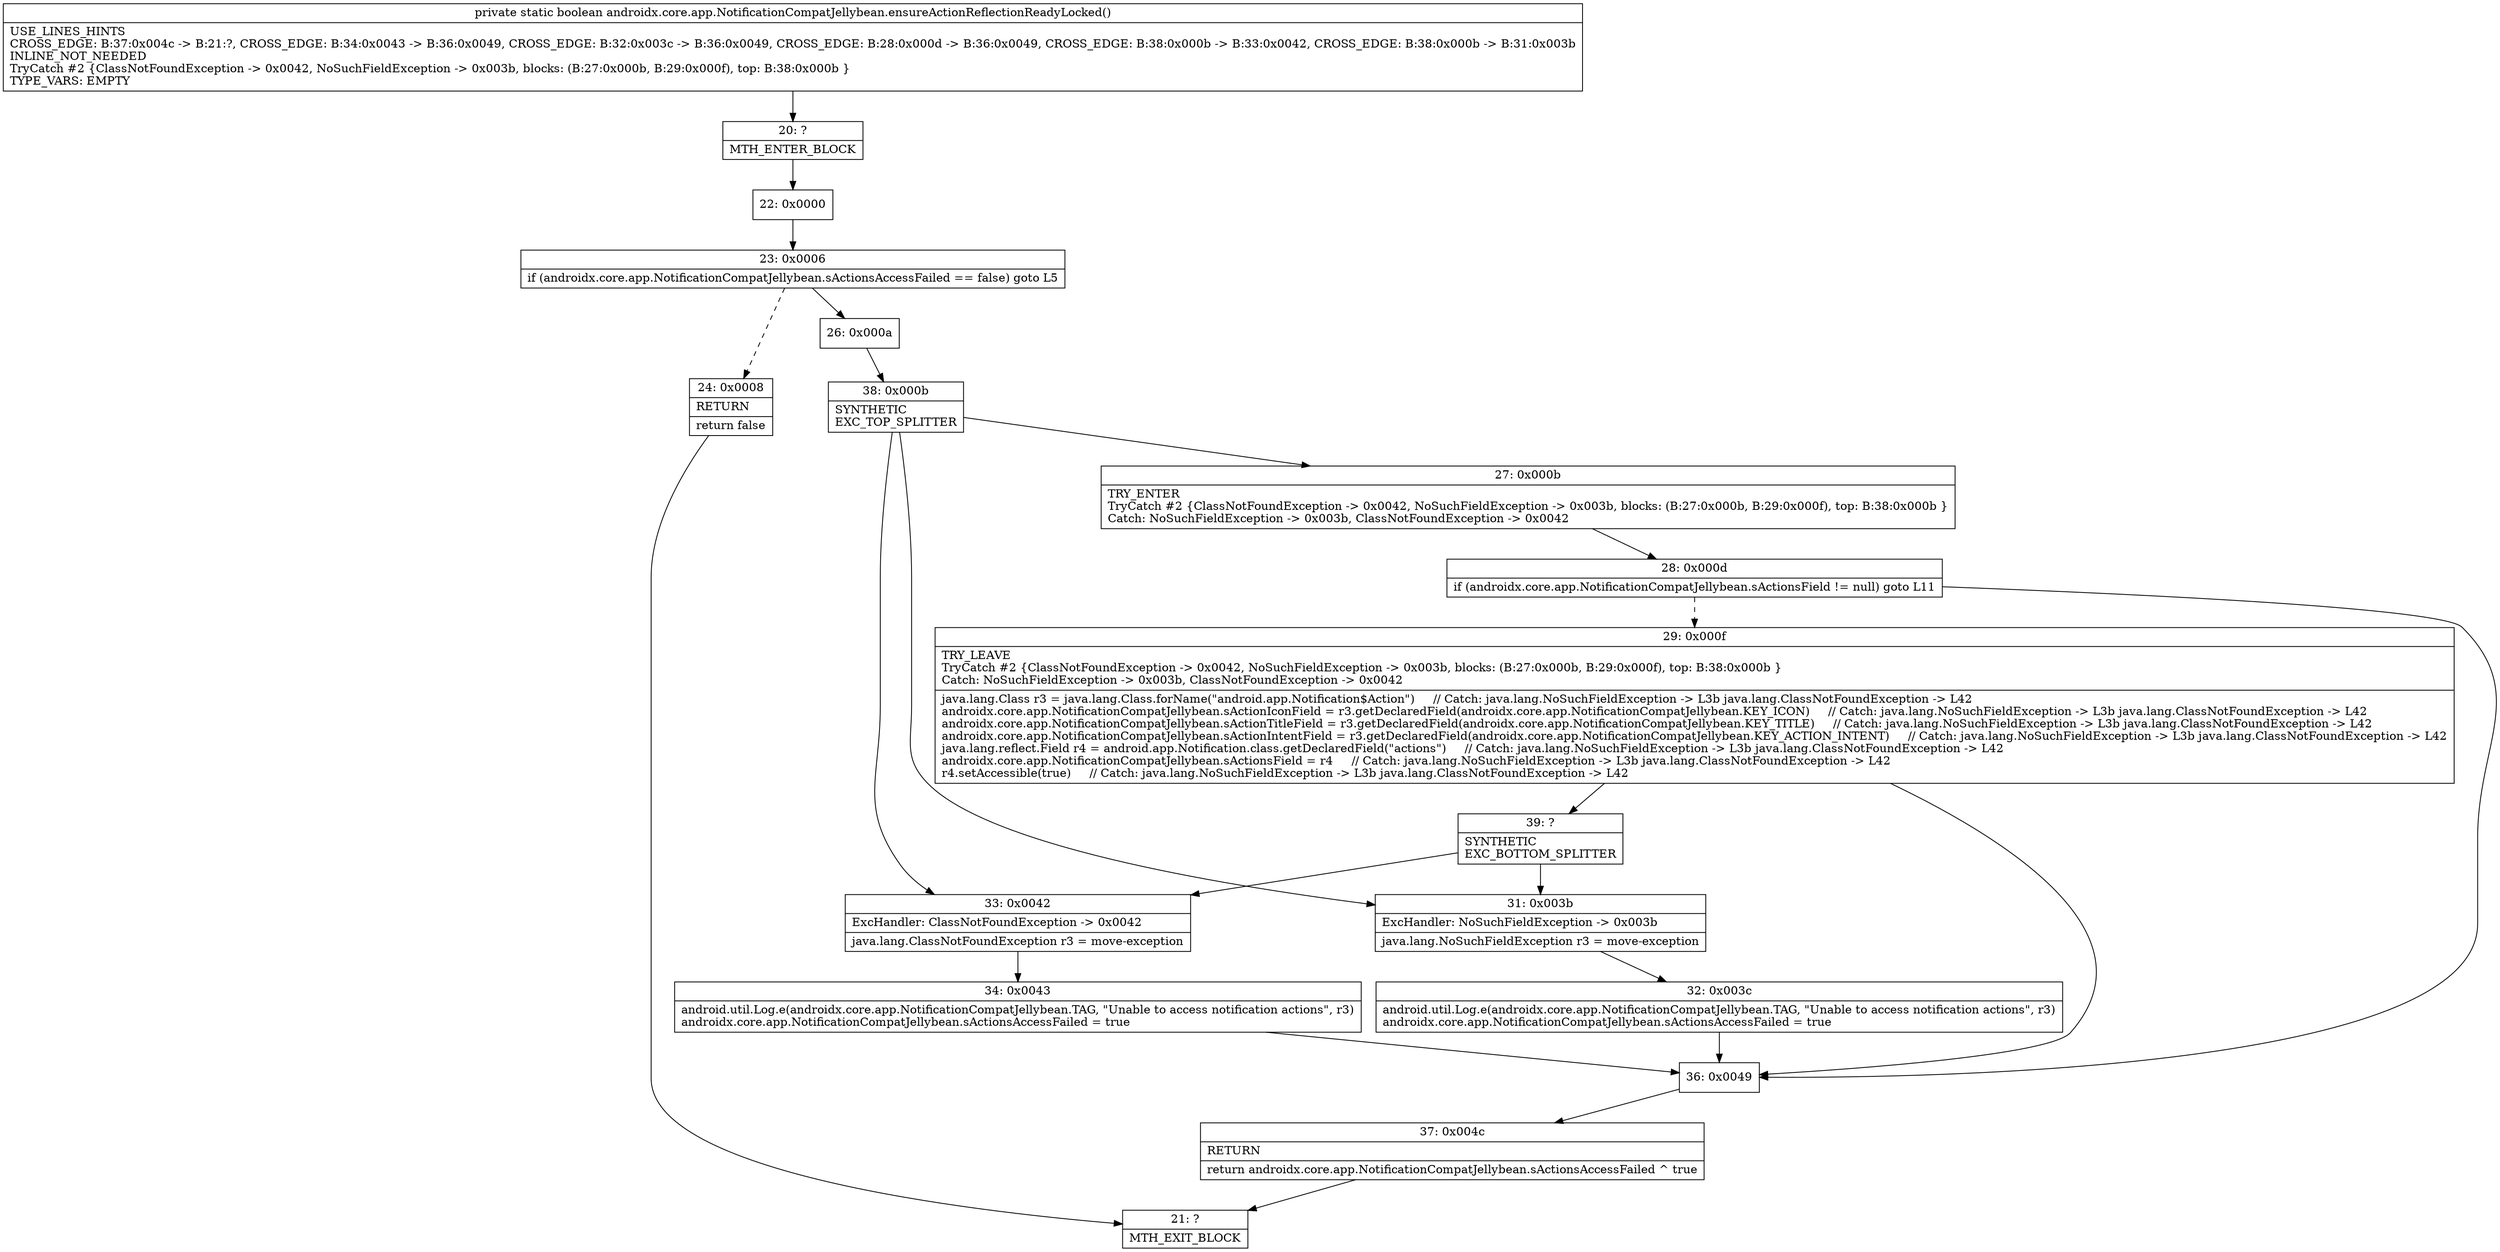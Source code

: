 digraph "CFG forandroidx.core.app.NotificationCompatJellybean.ensureActionReflectionReadyLocked()Z" {
Node_20 [shape=record,label="{20\:\ ?|MTH_ENTER_BLOCK\l}"];
Node_22 [shape=record,label="{22\:\ 0x0000}"];
Node_23 [shape=record,label="{23\:\ 0x0006|if (androidx.core.app.NotificationCompatJellybean.sActionsAccessFailed == false) goto L5\l}"];
Node_24 [shape=record,label="{24\:\ 0x0008|RETURN\l|return false\l}"];
Node_21 [shape=record,label="{21\:\ ?|MTH_EXIT_BLOCK\l}"];
Node_26 [shape=record,label="{26\:\ 0x000a}"];
Node_38 [shape=record,label="{38\:\ 0x000b|SYNTHETIC\lEXC_TOP_SPLITTER\l}"];
Node_27 [shape=record,label="{27\:\ 0x000b|TRY_ENTER\lTryCatch #2 \{ClassNotFoundException \-\> 0x0042, NoSuchFieldException \-\> 0x003b, blocks: (B:27:0x000b, B:29:0x000f), top: B:38:0x000b \}\lCatch: NoSuchFieldException \-\> 0x003b, ClassNotFoundException \-\> 0x0042\l}"];
Node_28 [shape=record,label="{28\:\ 0x000d|if (androidx.core.app.NotificationCompatJellybean.sActionsField != null) goto L11\l}"];
Node_29 [shape=record,label="{29\:\ 0x000f|TRY_LEAVE\lTryCatch #2 \{ClassNotFoundException \-\> 0x0042, NoSuchFieldException \-\> 0x003b, blocks: (B:27:0x000b, B:29:0x000f), top: B:38:0x000b \}\lCatch: NoSuchFieldException \-\> 0x003b, ClassNotFoundException \-\> 0x0042\l|java.lang.Class r3 = java.lang.Class.forName(\"android.app.Notification$Action\")     \/\/ Catch: java.lang.NoSuchFieldException \-\> L3b java.lang.ClassNotFoundException \-\> L42\landroidx.core.app.NotificationCompatJellybean.sActionIconField = r3.getDeclaredField(androidx.core.app.NotificationCompatJellybean.KEY_ICON)     \/\/ Catch: java.lang.NoSuchFieldException \-\> L3b java.lang.ClassNotFoundException \-\> L42\landroidx.core.app.NotificationCompatJellybean.sActionTitleField = r3.getDeclaredField(androidx.core.app.NotificationCompatJellybean.KEY_TITLE)     \/\/ Catch: java.lang.NoSuchFieldException \-\> L3b java.lang.ClassNotFoundException \-\> L42\landroidx.core.app.NotificationCompatJellybean.sActionIntentField = r3.getDeclaredField(androidx.core.app.NotificationCompatJellybean.KEY_ACTION_INTENT)     \/\/ Catch: java.lang.NoSuchFieldException \-\> L3b java.lang.ClassNotFoundException \-\> L42\ljava.lang.reflect.Field r4 = android.app.Notification.class.getDeclaredField(\"actions\")     \/\/ Catch: java.lang.NoSuchFieldException \-\> L3b java.lang.ClassNotFoundException \-\> L42\landroidx.core.app.NotificationCompatJellybean.sActionsField = r4     \/\/ Catch: java.lang.NoSuchFieldException \-\> L3b java.lang.ClassNotFoundException \-\> L42\lr4.setAccessible(true)     \/\/ Catch: java.lang.NoSuchFieldException \-\> L3b java.lang.ClassNotFoundException \-\> L42\l}"];
Node_39 [shape=record,label="{39\:\ ?|SYNTHETIC\lEXC_BOTTOM_SPLITTER\l}"];
Node_36 [shape=record,label="{36\:\ 0x0049}"];
Node_37 [shape=record,label="{37\:\ 0x004c|RETURN\l|return androidx.core.app.NotificationCompatJellybean.sActionsAccessFailed ^ true\l}"];
Node_33 [shape=record,label="{33\:\ 0x0042|ExcHandler: ClassNotFoundException \-\> 0x0042\l|java.lang.ClassNotFoundException r3 = move\-exception\l}"];
Node_34 [shape=record,label="{34\:\ 0x0043|android.util.Log.e(androidx.core.app.NotificationCompatJellybean.TAG, \"Unable to access notification actions\", r3)\landroidx.core.app.NotificationCompatJellybean.sActionsAccessFailed = true\l}"];
Node_31 [shape=record,label="{31\:\ 0x003b|ExcHandler: NoSuchFieldException \-\> 0x003b\l|java.lang.NoSuchFieldException r3 = move\-exception\l}"];
Node_32 [shape=record,label="{32\:\ 0x003c|android.util.Log.e(androidx.core.app.NotificationCompatJellybean.TAG, \"Unable to access notification actions\", r3)\landroidx.core.app.NotificationCompatJellybean.sActionsAccessFailed = true\l}"];
MethodNode[shape=record,label="{private static boolean androidx.core.app.NotificationCompatJellybean.ensureActionReflectionReadyLocked()  | USE_LINES_HINTS\lCROSS_EDGE: B:37:0x004c \-\> B:21:?, CROSS_EDGE: B:34:0x0043 \-\> B:36:0x0049, CROSS_EDGE: B:32:0x003c \-\> B:36:0x0049, CROSS_EDGE: B:28:0x000d \-\> B:36:0x0049, CROSS_EDGE: B:38:0x000b \-\> B:33:0x0042, CROSS_EDGE: B:38:0x000b \-\> B:31:0x003b\lINLINE_NOT_NEEDED\lTryCatch #2 \{ClassNotFoundException \-\> 0x0042, NoSuchFieldException \-\> 0x003b, blocks: (B:27:0x000b, B:29:0x000f), top: B:38:0x000b \}\lTYPE_VARS: EMPTY\l}"];
MethodNode -> Node_20;Node_20 -> Node_22;
Node_22 -> Node_23;
Node_23 -> Node_24[style=dashed];
Node_23 -> Node_26;
Node_24 -> Node_21;
Node_26 -> Node_38;
Node_38 -> Node_27;
Node_38 -> Node_33;
Node_38 -> Node_31;
Node_27 -> Node_28;
Node_28 -> Node_29[style=dashed];
Node_28 -> Node_36;
Node_29 -> Node_36;
Node_29 -> Node_39;
Node_39 -> Node_33;
Node_39 -> Node_31;
Node_36 -> Node_37;
Node_37 -> Node_21;
Node_33 -> Node_34;
Node_34 -> Node_36;
Node_31 -> Node_32;
Node_32 -> Node_36;
}

